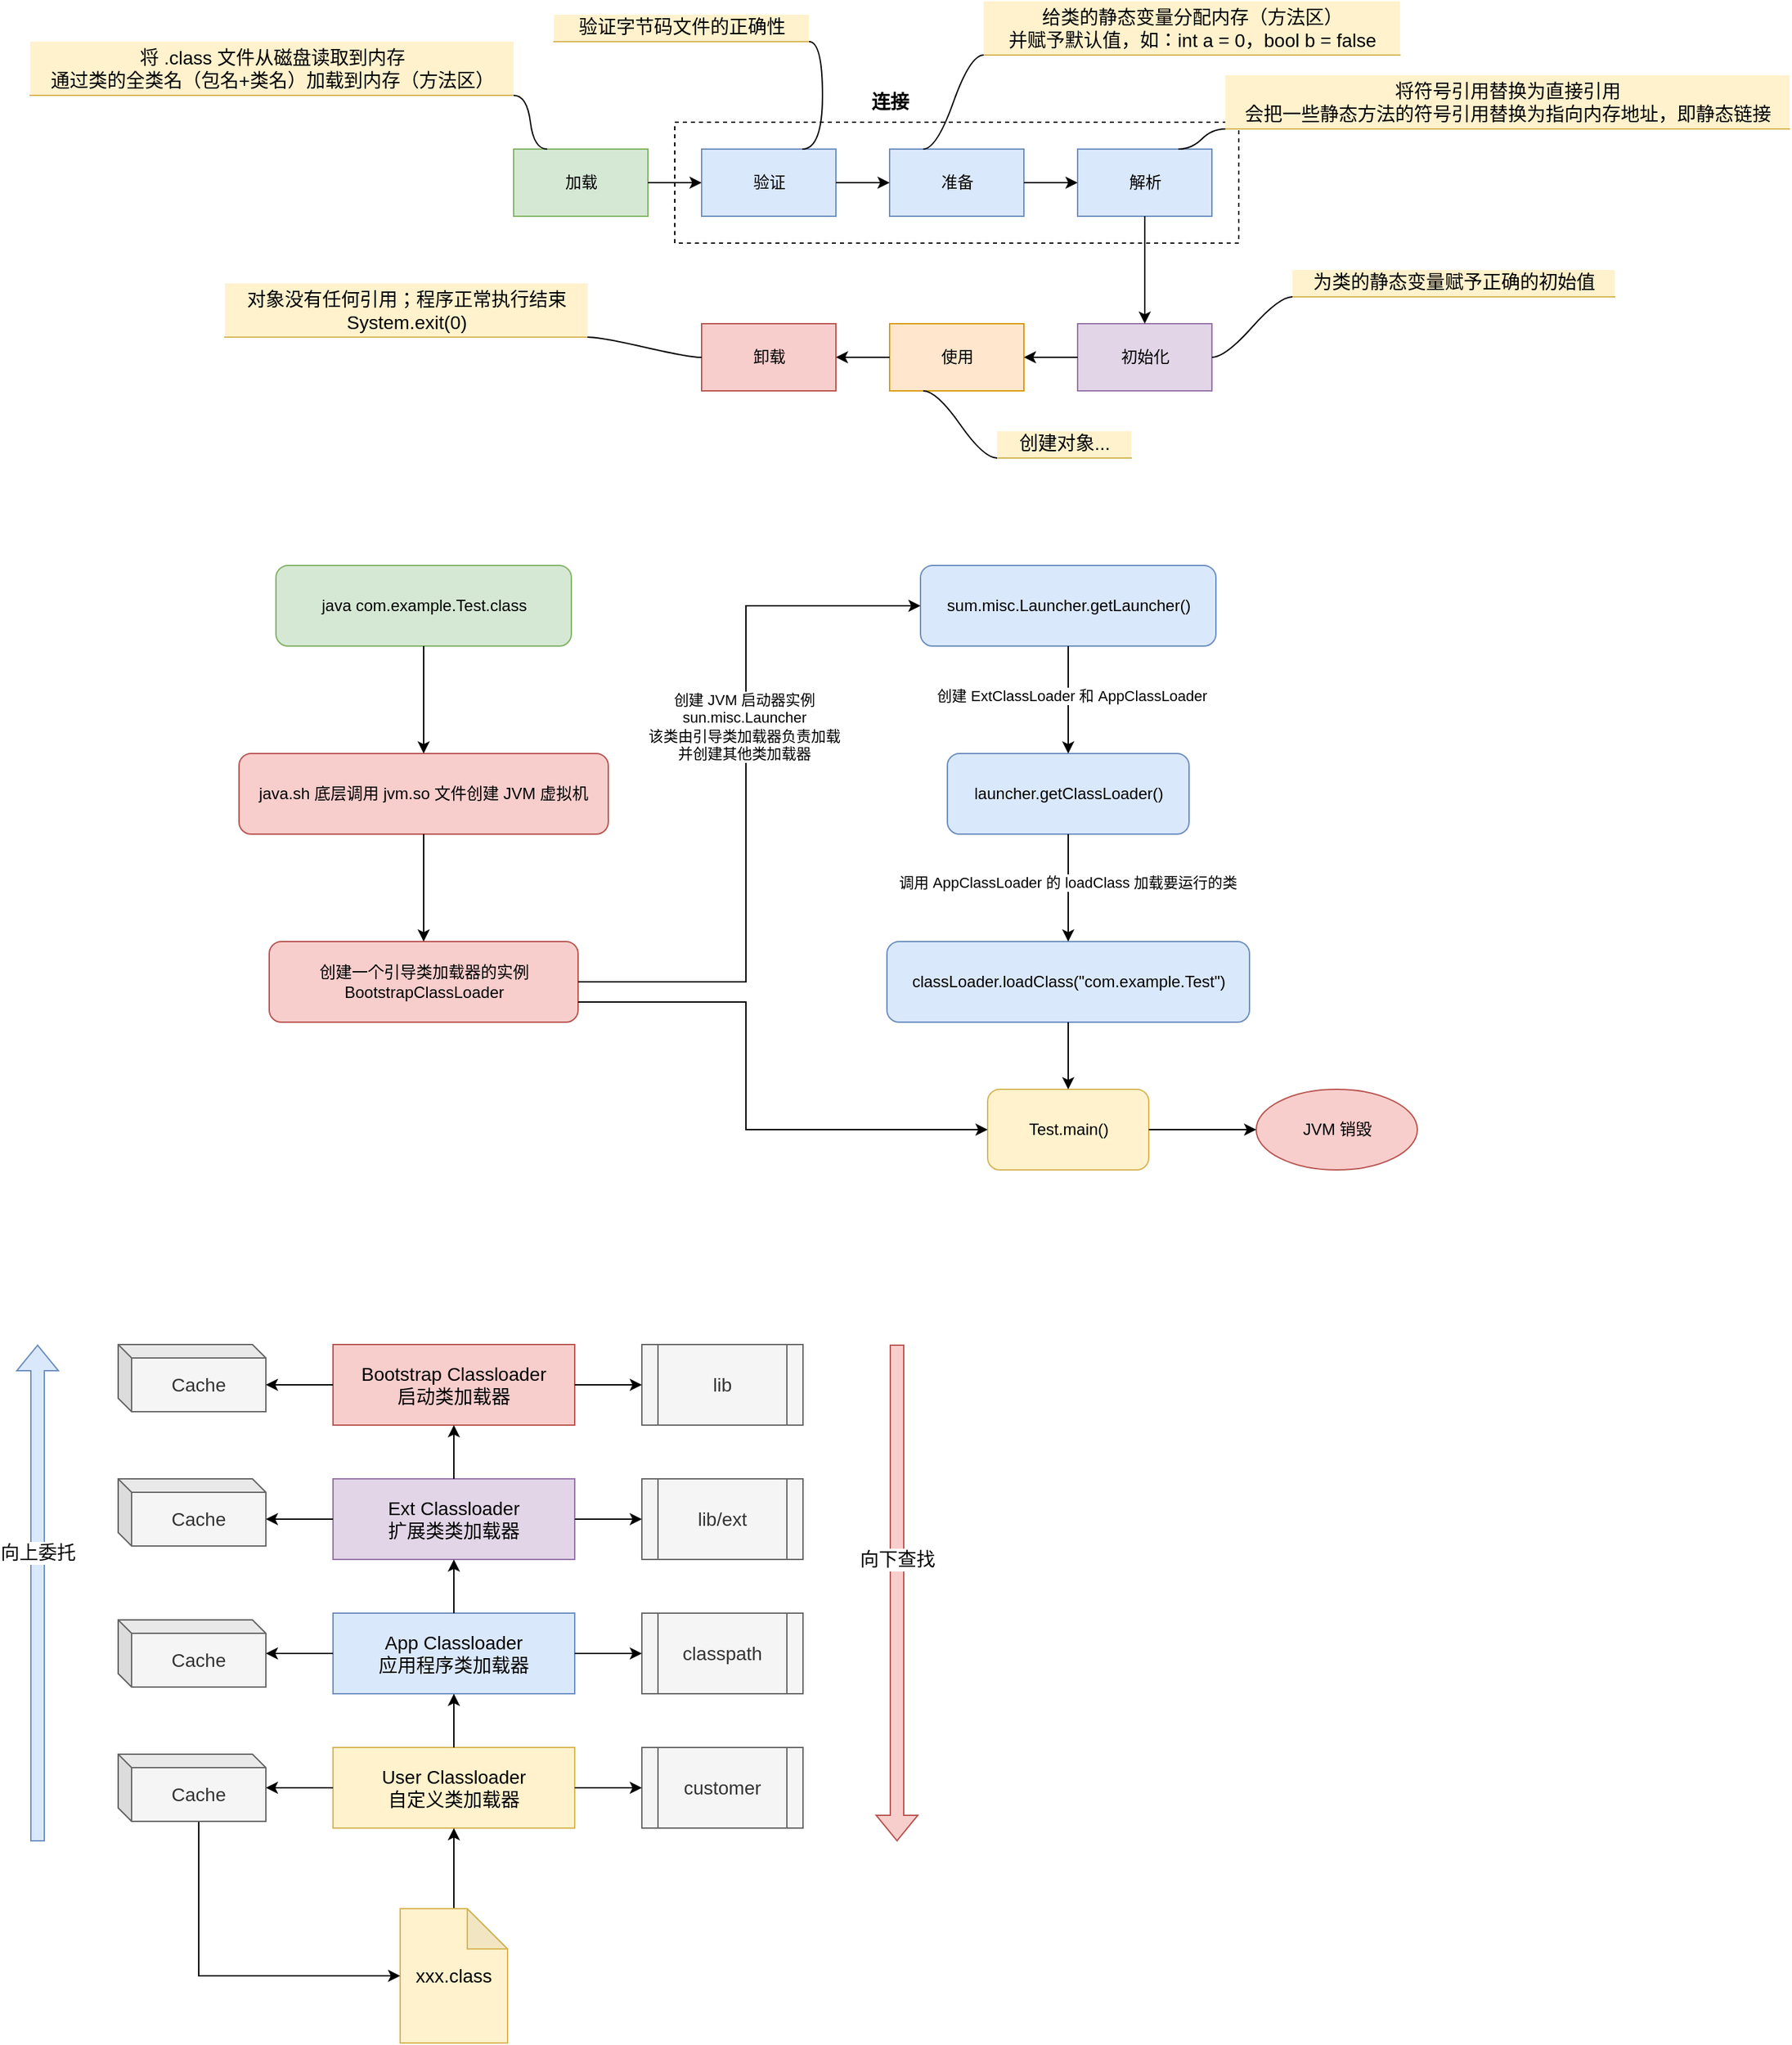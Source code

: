 <mxfile version="18.2.0" type="github">
  <diagram id="zVCf7z2-2lD_RfVQa9jk" name="Page-1">
    <mxGraphModel dx="1186" dy="738" grid="1" gridSize="10" guides="1" tooltips="1" connect="1" arrows="1" fold="1" page="1" pageScale="1" pageWidth="827" pageHeight="1169" math="0" shadow="0">
      <root>
        <mxCell id="0" />
        <mxCell id="1" parent="0" />
        <mxCell id="hN3UOtzz-SPdpC7iUw7O-1" value="" style="group" vertex="1" connectable="0" parent="1">
          <mxGeometry x="140" y="1100" width="640" height="520" as="geometry" />
        </mxCell>
        <mxCell id="iPwPXOduqcn6cmdAG-xF-27" value="User Classloader&lt;br&gt;自定义类加载器" style="rounded=0;whiteSpace=wrap;html=1;fontSize=14;fillColor=#fff2cc;strokeColor=#d6b656;" parent="hN3UOtzz-SPdpC7iUw7O-1" vertex="1">
          <mxGeometry x="220" y="300" width="180" height="60" as="geometry" />
        </mxCell>
        <mxCell id="iPwPXOduqcn6cmdAG-xF-30" value="App Classloader&lt;br&gt;应用程序类加载器" style="rounded=0;whiteSpace=wrap;html=1;fontSize=14;fillColor=#dae8fc;strokeColor=#6c8ebf;" parent="hN3UOtzz-SPdpC7iUw7O-1" vertex="1">
          <mxGeometry x="220" y="200" width="180" height="60" as="geometry" />
        </mxCell>
        <mxCell id="iPwPXOduqcn6cmdAG-xF-33" style="edgeStyle=orthogonalEdgeStyle;rounded=0;orthogonalLoop=1;jettySize=auto;html=1;exitX=0.5;exitY=0;exitDx=0;exitDy=0;entryX=0.5;entryY=1;entryDx=0;entryDy=0;fontSize=14;" parent="hN3UOtzz-SPdpC7iUw7O-1" source="iPwPXOduqcn6cmdAG-xF-27" target="iPwPXOduqcn6cmdAG-xF-30" edge="1">
          <mxGeometry relative="1" as="geometry" />
        </mxCell>
        <mxCell id="iPwPXOduqcn6cmdAG-xF-31" value="Ext Classloader&lt;br&gt;扩展类类加载器" style="rounded=0;whiteSpace=wrap;html=1;fontSize=14;fillColor=#e1d5e7;strokeColor=#9673a6;" parent="hN3UOtzz-SPdpC7iUw7O-1" vertex="1">
          <mxGeometry x="220" y="100" width="180" height="60" as="geometry" />
        </mxCell>
        <mxCell id="iPwPXOduqcn6cmdAG-xF-34" style="edgeStyle=orthogonalEdgeStyle;rounded=0;orthogonalLoop=1;jettySize=auto;html=1;exitX=0.5;exitY=0;exitDx=0;exitDy=0;entryX=0.5;entryY=1;entryDx=0;entryDy=0;fontSize=14;" parent="hN3UOtzz-SPdpC7iUw7O-1" source="iPwPXOduqcn6cmdAG-xF-30" target="iPwPXOduqcn6cmdAG-xF-31" edge="1">
          <mxGeometry relative="1" as="geometry" />
        </mxCell>
        <mxCell id="iPwPXOduqcn6cmdAG-xF-32" value="Bootstrap Classloader&lt;br&gt;启动类加载器" style="rounded=0;whiteSpace=wrap;html=1;fontSize=14;fillColor=#f8cecc;strokeColor=#b85450;" parent="hN3UOtzz-SPdpC7iUw7O-1" vertex="1">
          <mxGeometry x="220" width="180" height="60" as="geometry" />
        </mxCell>
        <mxCell id="iPwPXOduqcn6cmdAG-xF-35" style="edgeStyle=orthogonalEdgeStyle;rounded=0;orthogonalLoop=1;jettySize=auto;html=1;exitX=0.5;exitY=0;exitDx=0;exitDy=0;fontSize=14;" parent="hN3UOtzz-SPdpC7iUw7O-1" source="iPwPXOduqcn6cmdAG-xF-31" target="iPwPXOduqcn6cmdAG-xF-32" edge="1">
          <mxGeometry relative="1" as="geometry" />
        </mxCell>
        <mxCell id="iPwPXOduqcn6cmdAG-xF-41" style="edgeStyle=orthogonalEdgeStyle;rounded=0;orthogonalLoop=1;jettySize=auto;html=1;exitX=0.5;exitY=0;exitDx=0;exitDy=0;exitPerimeter=0;fontSize=14;" parent="hN3UOtzz-SPdpC7iUw7O-1" source="iPwPXOduqcn6cmdAG-xF-40" target="iPwPXOduqcn6cmdAG-xF-27" edge="1">
          <mxGeometry relative="1" as="geometry" />
        </mxCell>
        <mxCell id="iPwPXOduqcn6cmdAG-xF-40" value="xxx.class" style="shape=note;whiteSpace=wrap;html=1;backgroundOutline=1;darkOpacity=0.05;fontSize=14;fillColor=#fff2cc;strokeColor=#d6b656;" parent="hN3UOtzz-SPdpC7iUw7O-1" vertex="1">
          <mxGeometry x="270" y="420" width="80" height="100" as="geometry" />
        </mxCell>
        <mxCell id="iPwPXOduqcn6cmdAG-xF-63" style="edgeStyle=orthogonalEdgeStyle;rounded=0;orthogonalLoop=1;jettySize=auto;html=1;exitX=0;exitY=0;exitDx=60;exitDy=50;exitPerimeter=0;entryX=0;entryY=0.5;entryDx=0;entryDy=0;entryPerimeter=0;fontSize=14;" parent="hN3UOtzz-SPdpC7iUw7O-1" source="iPwPXOduqcn6cmdAG-xF-42" target="iPwPXOduqcn6cmdAG-xF-40" edge="1">
          <mxGeometry relative="1" as="geometry" />
        </mxCell>
        <mxCell id="iPwPXOduqcn6cmdAG-xF-42" value="Cache" style="shape=cube;whiteSpace=wrap;html=1;boundedLbl=1;backgroundOutline=1;darkOpacity=0.05;darkOpacity2=0.1;fontSize=14;size=10;fillColor=#f5f5f5;fontColor=#333333;strokeColor=#666666;" parent="hN3UOtzz-SPdpC7iUw7O-1" vertex="1">
          <mxGeometry x="60" y="305" width="110" height="50" as="geometry" />
        </mxCell>
        <mxCell id="iPwPXOduqcn6cmdAG-xF-43" style="edgeStyle=orthogonalEdgeStyle;rounded=0;orthogonalLoop=1;jettySize=auto;html=1;exitX=0;exitY=0.5;exitDx=0;exitDy=0;fontSize=14;" parent="hN3UOtzz-SPdpC7iUw7O-1" source="iPwPXOduqcn6cmdAG-xF-27" target="iPwPXOduqcn6cmdAG-xF-42" edge="1">
          <mxGeometry relative="1" as="geometry" />
        </mxCell>
        <mxCell id="iPwPXOduqcn6cmdAG-xF-45" value="Cache" style="shape=cube;whiteSpace=wrap;html=1;boundedLbl=1;backgroundOutline=1;darkOpacity=0.05;darkOpacity2=0.1;fontSize=14;size=10;fillColor=#f5f5f5;fontColor=#333333;strokeColor=#666666;" parent="hN3UOtzz-SPdpC7iUw7O-1" vertex="1">
          <mxGeometry x="60" y="205" width="110" height="50" as="geometry" />
        </mxCell>
        <mxCell id="iPwPXOduqcn6cmdAG-xF-46" style="edgeStyle=orthogonalEdgeStyle;rounded=0;orthogonalLoop=1;jettySize=auto;html=1;exitX=0;exitY=0.5;exitDx=0;exitDy=0;fontSize=14;" parent="hN3UOtzz-SPdpC7iUw7O-1" source="iPwPXOduqcn6cmdAG-xF-30" target="iPwPXOduqcn6cmdAG-xF-45" edge="1">
          <mxGeometry relative="1" as="geometry" />
        </mxCell>
        <mxCell id="iPwPXOduqcn6cmdAG-xF-47" value="Cache" style="shape=cube;whiteSpace=wrap;html=1;boundedLbl=1;backgroundOutline=1;darkOpacity=0.05;darkOpacity2=0.1;fontSize=14;size=10;fillColor=#f5f5f5;fontColor=#333333;strokeColor=#666666;" parent="hN3UOtzz-SPdpC7iUw7O-1" vertex="1">
          <mxGeometry x="60" y="100" width="110" height="50" as="geometry" />
        </mxCell>
        <mxCell id="iPwPXOduqcn6cmdAG-xF-48" style="edgeStyle=orthogonalEdgeStyle;rounded=0;orthogonalLoop=1;jettySize=auto;html=1;exitX=0;exitY=0.5;exitDx=0;exitDy=0;entryX=0;entryY=0;entryDx=110;entryDy=30;entryPerimeter=0;fontSize=14;" parent="hN3UOtzz-SPdpC7iUw7O-1" source="iPwPXOduqcn6cmdAG-xF-31" target="iPwPXOduqcn6cmdAG-xF-47" edge="1">
          <mxGeometry relative="1" as="geometry" />
        </mxCell>
        <mxCell id="iPwPXOduqcn6cmdAG-xF-49" value="Cache" style="shape=cube;whiteSpace=wrap;html=1;boundedLbl=1;backgroundOutline=1;darkOpacity=0.05;darkOpacity2=0.1;fontSize=14;size=10;fillColor=#f5f5f5;fontColor=#333333;strokeColor=#666666;" parent="hN3UOtzz-SPdpC7iUw7O-1" vertex="1">
          <mxGeometry x="60" width="110" height="50" as="geometry" />
        </mxCell>
        <mxCell id="iPwPXOduqcn6cmdAG-xF-50" style="edgeStyle=orthogonalEdgeStyle;rounded=0;orthogonalLoop=1;jettySize=auto;html=1;exitX=0;exitY=0.5;exitDx=0;exitDy=0;entryX=0;entryY=0;entryDx=110;entryDy=30;entryPerimeter=0;fontSize=14;" parent="hN3UOtzz-SPdpC7iUw7O-1" source="iPwPXOduqcn6cmdAG-xF-32" target="iPwPXOduqcn6cmdAG-xF-49" edge="1">
          <mxGeometry relative="1" as="geometry" />
        </mxCell>
        <mxCell id="iPwPXOduqcn6cmdAG-xF-52" value="lib" style="shape=process;whiteSpace=wrap;html=1;backgroundOutline=1;fontSize=14;fillColor=#f5f5f5;fontColor=#333333;strokeColor=#666666;" parent="hN3UOtzz-SPdpC7iUw7O-1" vertex="1">
          <mxGeometry x="450" width="120" height="60" as="geometry" />
        </mxCell>
        <mxCell id="iPwPXOduqcn6cmdAG-xF-53" style="edgeStyle=orthogonalEdgeStyle;rounded=0;orthogonalLoop=1;jettySize=auto;html=1;exitX=1;exitY=0.5;exitDx=0;exitDy=0;entryX=0;entryY=0.5;entryDx=0;entryDy=0;fontSize=14;" parent="hN3UOtzz-SPdpC7iUw7O-1" source="iPwPXOduqcn6cmdAG-xF-32" target="iPwPXOduqcn6cmdAG-xF-52" edge="1">
          <mxGeometry relative="1" as="geometry" />
        </mxCell>
        <mxCell id="iPwPXOduqcn6cmdAG-xF-54" value="lib/ext" style="shape=process;whiteSpace=wrap;html=1;backgroundOutline=1;fontSize=14;fillColor=#f5f5f5;fontColor=#333333;strokeColor=#666666;" parent="hN3UOtzz-SPdpC7iUw7O-1" vertex="1">
          <mxGeometry x="450" y="100" width="120" height="60" as="geometry" />
        </mxCell>
        <mxCell id="iPwPXOduqcn6cmdAG-xF-56" style="edgeStyle=orthogonalEdgeStyle;rounded=0;orthogonalLoop=1;jettySize=auto;html=1;exitX=1;exitY=0.5;exitDx=0;exitDy=0;entryX=0;entryY=0.5;entryDx=0;entryDy=0;fontSize=14;" parent="hN3UOtzz-SPdpC7iUw7O-1" source="iPwPXOduqcn6cmdAG-xF-31" target="iPwPXOduqcn6cmdAG-xF-54" edge="1">
          <mxGeometry relative="1" as="geometry" />
        </mxCell>
        <mxCell id="iPwPXOduqcn6cmdAG-xF-55" value="classpath" style="shape=process;whiteSpace=wrap;html=1;backgroundOutline=1;fontSize=14;fillColor=#f5f5f5;fontColor=#333333;strokeColor=#666666;" parent="hN3UOtzz-SPdpC7iUw7O-1" vertex="1">
          <mxGeometry x="450" y="200" width="120" height="60" as="geometry" />
        </mxCell>
        <mxCell id="iPwPXOduqcn6cmdAG-xF-57" style="edgeStyle=orthogonalEdgeStyle;rounded=0;orthogonalLoop=1;jettySize=auto;html=1;exitX=1;exitY=0.5;exitDx=0;exitDy=0;entryX=0;entryY=0.5;entryDx=0;entryDy=0;fontSize=14;" parent="hN3UOtzz-SPdpC7iUw7O-1" source="iPwPXOduqcn6cmdAG-xF-30" target="iPwPXOduqcn6cmdAG-xF-55" edge="1">
          <mxGeometry relative="1" as="geometry" />
        </mxCell>
        <mxCell id="iPwPXOduqcn6cmdAG-xF-58" value="customer" style="shape=process;whiteSpace=wrap;html=1;backgroundOutline=1;fontSize=14;fillColor=#f5f5f5;fontColor=#333333;strokeColor=#666666;" parent="hN3UOtzz-SPdpC7iUw7O-1" vertex="1">
          <mxGeometry x="450" y="300" width="120" height="60" as="geometry" />
        </mxCell>
        <mxCell id="iPwPXOduqcn6cmdAG-xF-64" style="edgeStyle=orthogonalEdgeStyle;rounded=0;orthogonalLoop=1;jettySize=auto;html=1;exitX=1;exitY=0.5;exitDx=0;exitDy=0;entryX=0;entryY=0.5;entryDx=0;entryDy=0;fontSize=14;" parent="hN3UOtzz-SPdpC7iUw7O-1" source="iPwPXOduqcn6cmdAG-xF-27" target="iPwPXOduqcn6cmdAG-xF-58" edge="1">
          <mxGeometry relative="1" as="geometry" />
        </mxCell>
        <mxCell id="iPwPXOduqcn6cmdAG-xF-59" value="" style="shape=flexArrow;endArrow=classic;html=1;rounded=0;fontSize=14;fillColor=#dae8fc;strokeColor=#6c8ebf;" parent="hN3UOtzz-SPdpC7iUw7O-1" edge="1">
          <mxGeometry width="50" height="50" relative="1" as="geometry">
            <mxPoint y="370" as="sourcePoint" />
            <mxPoint as="targetPoint" />
          </mxGeometry>
        </mxCell>
        <mxCell id="iPwPXOduqcn6cmdAG-xF-60" value="向上委托" style="edgeLabel;html=1;align=center;verticalAlign=middle;resizable=0;points=[];fontSize=14;" parent="iPwPXOduqcn6cmdAG-xF-59" vertex="1" connectable="0">
          <mxGeometry x="0.403" y="4" relative="1" as="geometry">
            <mxPoint x="4" y="44" as="offset" />
          </mxGeometry>
        </mxCell>
        <mxCell id="iPwPXOduqcn6cmdAG-xF-61" value="" style="shape=flexArrow;endArrow=classic;html=1;rounded=0;fontSize=14;fillColor=#f8cecc;strokeColor=#b85450;" parent="hN3UOtzz-SPdpC7iUw7O-1" edge="1">
          <mxGeometry width="50" height="50" relative="1" as="geometry">
            <mxPoint x="640" as="sourcePoint" />
            <mxPoint x="640" y="370" as="targetPoint" />
          </mxGeometry>
        </mxCell>
        <mxCell id="iPwPXOduqcn6cmdAG-xF-62" value="向下查找" style="edgeLabel;html=1;align=center;verticalAlign=middle;resizable=0;points=[];fontSize=14;" parent="iPwPXOduqcn6cmdAG-xF-61" vertex="1" connectable="0">
          <mxGeometry x="0.403" y="4" relative="1" as="geometry">
            <mxPoint x="-4" y="-100" as="offset" />
          </mxGeometry>
        </mxCell>
        <mxCell id="hN3UOtzz-SPdpC7iUw7O-2" value="" style="group" vertex="1" connectable="0" parent="1">
          <mxGeometry x="134.5" y="100" width="1310" height="340" as="geometry" />
        </mxCell>
        <mxCell id="iPwPXOduqcn6cmdAG-xF-22" value="" style="rounded=0;whiteSpace=wrap;html=1;dashed=1;" parent="hN3UOtzz-SPdpC7iUw7O-2" vertex="1">
          <mxGeometry x="480" y="90" width="420" height="90" as="geometry" />
        </mxCell>
        <mxCell id="iPwPXOduqcn6cmdAG-xF-1" value="加载" style="rounded=0;whiteSpace=wrap;html=1;fillColor=#d5e8d4;strokeColor=#82b366;" parent="hN3UOtzz-SPdpC7iUw7O-2" vertex="1">
          <mxGeometry x="360" y="110" width="100" height="50" as="geometry" />
        </mxCell>
        <mxCell id="iPwPXOduqcn6cmdAG-xF-10" value="验证" style="rounded=0;whiteSpace=wrap;html=1;fillColor=#dae8fc;strokeColor=#6c8ebf;" parent="hN3UOtzz-SPdpC7iUw7O-2" vertex="1">
          <mxGeometry x="500" y="110" width="100" height="50" as="geometry" />
        </mxCell>
        <mxCell id="iPwPXOduqcn6cmdAG-xF-16" style="edgeStyle=orthogonalEdgeStyle;rounded=0;orthogonalLoop=1;jettySize=auto;html=1;exitX=1;exitY=0.5;exitDx=0;exitDy=0;" parent="hN3UOtzz-SPdpC7iUw7O-2" source="iPwPXOduqcn6cmdAG-xF-1" target="iPwPXOduqcn6cmdAG-xF-10" edge="1">
          <mxGeometry relative="1" as="geometry" />
        </mxCell>
        <mxCell id="iPwPXOduqcn6cmdAG-xF-11" value="准备" style="rounded=0;whiteSpace=wrap;html=1;fillColor=#dae8fc;strokeColor=#6c8ebf;" parent="hN3UOtzz-SPdpC7iUw7O-2" vertex="1">
          <mxGeometry x="640" y="110" width="100" height="50" as="geometry" />
        </mxCell>
        <mxCell id="iPwPXOduqcn6cmdAG-xF-17" style="edgeStyle=orthogonalEdgeStyle;rounded=0;orthogonalLoop=1;jettySize=auto;html=1;exitX=1;exitY=0.5;exitDx=0;exitDy=0;entryX=0;entryY=0.5;entryDx=0;entryDy=0;" parent="hN3UOtzz-SPdpC7iUw7O-2" source="iPwPXOduqcn6cmdAG-xF-10" target="iPwPXOduqcn6cmdAG-xF-11" edge="1">
          <mxGeometry relative="1" as="geometry" />
        </mxCell>
        <mxCell id="iPwPXOduqcn6cmdAG-xF-12" value="解析" style="rounded=0;whiteSpace=wrap;html=1;fillColor=#dae8fc;strokeColor=#6c8ebf;" parent="hN3UOtzz-SPdpC7iUw7O-2" vertex="1">
          <mxGeometry x="780" y="110" width="100" height="50" as="geometry" />
        </mxCell>
        <mxCell id="iPwPXOduqcn6cmdAG-xF-18" style="edgeStyle=orthogonalEdgeStyle;rounded=0;orthogonalLoop=1;jettySize=auto;html=1;exitX=1;exitY=0.5;exitDx=0;exitDy=0;" parent="hN3UOtzz-SPdpC7iUw7O-2" source="iPwPXOduqcn6cmdAG-xF-11" target="iPwPXOduqcn6cmdAG-xF-12" edge="1">
          <mxGeometry relative="1" as="geometry" />
        </mxCell>
        <mxCell id="iPwPXOduqcn6cmdAG-xF-13" value="初始化" style="rounded=0;whiteSpace=wrap;html=1;fillColor=#e1d5e7;strokeColor=#9673a6;" parent="hN3UOtzz-SPdpC7iUw7O-2" vertex="1">
          <mxGeometry x="780" y="240" width="100" height="50" as="geometry" />
        </mxCell>
        <mxCell id="iPwPXOduqcn6cmdAG-xF-19" style="edgeStyle=orthogonalEdgeStyle;rounded=0;orthogonalLoop=1;jettySize=auto;html=1;exitX=0.5;exitY=1;exitDx=0;exitDy=0;" parent="hN3UOtzz-SPdpC7iUw7O-2" source="iPwPXOduqcn6cmdAG-xF-12" target="iPwPXOduqcn6cmdAG-xF-13" edge="1">
          <mxGeometry relative="1" as="geometry" />
        </mxCell>
        <mxCell id="iPwPXOduqcn6cmdAG-xF-14" value="使用&lt;span style=&quot;color: rgba(0 , 0 , 0 , 0) ; font-family: monospace ; font-size: 0px&quot;&gt;%3CmxGraphModel%3E%3Croot%3E%3CmxCell%20id%3D%220%22%2F%3E%3CmxCell%20id%3D%221%22%20parent%3D%220%22%2F%3E%3CmxCell%20id%3D%222%22%20value%3D%22%E5%8A%A0%E8%BD%BD%22%20style%3D%22rounded%3D0%3BwhiteSpace%3Dwrap%3Bhtml%3D1%3B%22%20vertex%3D%221%22%20parent%3D%221%22%3E%3CmxGeometry%20x%3D%22100%22%20y%3D%22140%22%20width%3D%22100%22%20height%3D%2250%22%20as%3D%22geometry%22%2F%3E%3C%2FmxCell%3E%3C%2Froot%3E%3C%2FmxGraphModel%3E&lt;/span&gt;" style="rounded=0;whiteSpace=wrap;html=1;fillColor=#ffe6cc;strokeColor=#d79b00;" parent="hN3UOtzz-SPdpC7iUw7O-2" vertex="1">
          <mxGeometry x="640" y="240" width="100" height="50" as="geometry" />
        </mxCell>
        <mxCell id="iPwPXOduqcn6cmdAG-xF-20" style="edgeStyle=orthogonalEdgeStyle;rounded=0;orthogonalLoop=1;jettySize=auto;html=1;exitX=0;exitY=0.5;exitDx=0;exitDy=0;" parent="hN3UOtzz-SPdpC7iUw7O-2" source="iPwPXOduqcn6cmdAG-xF-13" target="iPwPXOduqcn6cmdAG-xF-14" edge="1">
          <mxGeometry relative="1" as="geometry" />
        </mxCell>
        <mxCell id="iPwPXOduqcn6cmdAG-xF-15" value="卸载" style="rounded=0;whiteSpace=wrap;html=1;fillColor=#f8cecc;strokeColor=#b85450;" parent="hN3UOtzz-SPdpC7iUw7O-2" vertex="1">
          <mxGeometry x="500" y="240" width="100" height="50" as="geometry" />
        </mxCell>
        <mxCell id="iPwPXOduqcn6cmdAG-xF-21" style="edgeStyle=orthogonalEdgeStyle;rounded=0;orthogonalLoop=1;jettySize=auto;html=1;exitX=0;exitY=0.5;exitDx=0;exitDy=0;" parent="hN3UOtzz-SPdpC7iUw7O-2" source="iPwPXOduqcn6cmdAG-xF-14" target="iPwPXOduqcn6cmdAG-xF-15" edge="1">
          <mxGeometry relative="1" as="geometry" />
        </mxCell>
        <mxCell id="iPwPXOduqcn6cmdAG-xF-23" value="连接" style="text;html=1;strokeColor=none;fillColor=none;align=center;verticalAlign=middle;whiteSpace=wrap;rounded=0;dashed=1;fontStyle=1;fontSize=14;" parent="hN3UOtzz-SPdpC7iUw7O-2" vertex="1">
          <mxGeometry x="610" y="60" width="60" height="30" as="geometry" />
        </mxCell>
        <mxCell id="s2DW5glBOxeusL4yt4jL-1" value="&lt;span style=&quot;font-size: 14px; text-align: left;&quot;&gt;将 .class 文件从磁盘读取到内存&lt;br&gt;通过类的全类名（包名+类名）加载到内存（方法区）&lt;/span&gt;" style="whiteSpace=wrap;html=1;shape=partialRectangle;top=0;left=0;bottom=1;right=0;points=[[0,1],[1,1]];fillColor=#fff2cc;align=center;verticalAlign=bottom;routingCenterY=0.5;snapToPoint=1;recursiveResize=0;autosize=1;treeFolding=1;treeMoving=1;newEdgeStyle={&quot;edgeStyle&quot;:&quot;entityRelationEdgeStyle&quot;,&quot;startArrow&quot;:&quot;none&quot;,&quot;endArrow&quot;:&quot;none&quot;,&quot;segment&quot;:10,&quot;curved&quot;:1};strokeColor=#d6b656;" parent="hN3UOtzz-SPdpC7iUw7O-2" vertex="1">
          <mxGeometry y="30" width="360" height="40" as="geometry" />
        </mxCell>
        <mxCell id="s2DW5glBOxeusL4yt4jL-2" value="" style="edgeStyle=entityRelationEdgeStyle;startArrow=none;endArrow=none;segment=10;curved=1;rounded=0;fontColor=#000000;exitX=0.25;exitY=0;exitDx=0;exitDy=0;" parent="hN3UOtzz-SPdpC7iUw7O-2" source="iPwPXOduqcn6cmdAG-xF-1" target="s2DW5glBOxeusL4yt4jL-1" edge="1">
          <mxGeometry relative="1" as="geometry">
            <mxPoint x="180" y="60" as="sourcePoint" />
          </mxGeometry>
        </mxCell>
        <mxCell id="s2DW5glBOxeusL4yt4jL-3" value="&lt;span style=&quot;font-size: 14px; text-align: left;&quot;&gt;验证字节码文件的正确性&lt;/span&gt;" style="whiteSpace=wrap;html=1;shape=partialRectangle;top=0;left=0;bottom=1;right=0;points=[[0,1],[1,1]];fillColor=#fff2cc;align=center;verticalAlign=bottom;routingCenterY=0.5;snapToPoint=1;recursiveResize=0;autosize=1;treeFolding=1;treeMoving=1;newEdgeStyle={&quot;edgeStyle&quot;:&quot;entityRelationEdgeStyle&quot;,&quot;startArrow&quot;:&quot;none&quot;,&quot;endArrow&quot;:&quot;none&quot;,&quot;segment&quot;:10,&quot;curved&quot;:1};strokeColor=#d6b656;" parent="hN3UOtzz-SPdpC7iUw7O-2" vertex="1">
          <mxGeometry x="390" y="10" width="190" height="20" as="geometry" />
        </mxCell>
        <mxCell id="s2DW5glBOxeusL4yt4jL-4" value="" style="edgeStyle=entityRelationEdgeStyle;startArrow=none;endArrow=none;segment=10;curved=1;rounded=0;fontColor=#000000;exitX=0.75;exitY=0;exitDx=0;exitDy=0;" parent="hN3UOtzz-SPdpC7iUw7O-2" source="iPwPXOduqcn6cmdAG-xF-10" target="s2DW5glBOxeusL4yt4jL-3" edge="1">
          <mxGeometry relative="1" as="geometry">
            <mxPoint x="460" y="30" as="sourcePoint" />
          </mxGeometry>
        </mxCell>
        <mxCell id="s2DW5glBOxeusL4yt4jL-5" value="&lt;span style=&quot;font-size: 14px; text-align: left;&quot;&gt;给类的静态变量分配内存（方法区）&lt;br&gt;并赋予默认值，如：int a = 0，bool b = false&lt;/span&gt;" style="whiteSpace=wrap;html=1;shape=partialRectangle;top=0;left=0;bottom=1;right=0;points=[[0,1],[1,1]];fillColor=#fff2cc;align=center;verticalAlign=bottom;routingCenterY=0.5;snapToPoint=1;recursiveResize=0;autosize=1;treeFolding=1;treeMoving=1;newEdgeStyle={&quot;edgeStyle&quot;:&quot;entityRelationEdgeStyle&quot;,&quot;startArrow&quot;:&quot;none&quot;,&quot;endArrow&quot;:&quot;none&quot;,&quot;segment&quot;:10,&quot;curved&quot;:1};strokeColor=#d6b656;" parent="hN3UOtzz-SPdpC7iUw7O-2" vertex="1">
          <mxGeometry x="710" width="310" height="40" as="geometry" />
        </mxCell>
        <mxCell id="s2DW5glBOxeusL4yt4jL-6" value="" style="edgeStyle=entityRelationEdgeStyle;startArrow=none;endArrow=none;segment=10;curved=1;rounded=0;fontColor=#000000;exitX=0.25;exitY=0;exitDx=0;exitDy=0;" parent="hN3UOtzz-SPdpC7iUw7O-2" source="iPwPXOduqcn6cmdAG-xF-11" target="s2DW5glBOxeusL4yt4jL-5" edge="1">
          <mxGeometry relative="1" as="geometry">
            <mxPoint x="710" y="30" as="sourcePoint" />
          </mxGeometry>
        </mxCell>
        <mxCell id="s2DW5glBOxeusL4yt4jL-7" value="&lt;span style=&quot;font-size: 14px; text-align: left;&quot;&gt;将符号引用替换为直接引用&lt;br&gt;会把一些静态方法的符号引用替换为指向内存地址，即静态链接&lt;br&gt;&lt;/span&gt;" style="whiteSpace=wrap;html=1;shape=partialRectangle;top=0;left=0;bottom=1;right=0;points=[[0,1],[1,1]];fillColor=#fff2cc;align=center;verticalAlign=bottom;routingCenterY=0.5;snapToPoint=1;recursiveResize=0;autosize=1;treeFolding=1;treeMoving=1;newEdgeStyle={&quot;edgeStyle&quot;:&quot;entityRelationEdgeStyle&quot;,&quot;startArrow&quot;:&quot;none&quot;,&quot;endArrow&quot;:&quot;none&quot;,&quot;segment&quot;:10,&quot;curved&quot;:1};strokeColor=#d6b656;" parent="hN3UOtzz-SPdpC7iUw7O-2" vertex="1">
          <mxGeometry x="890" y="55" width="420" height="40" as="geometry" />
        </mxCell>
        <mxCell id="s2DW5glBOxeusL4yt4jL-8" value="" style="edgeStyle=entityRelationEdgeStyle;startArrow=none;endArrow=none;segment=10;curved=1;rounded=0;fontColor=#000000;exitX=0.75;exitY=0;exitDx=0;exitDy=0;" parent="hN3UOtzz-SPdpC7iUw7O-2" source="iPwPXOduqcn6cmdAG-xF-12" target="s2DW5glBOxeusL4yt4jL-7" edge="1">
          <mxGeometry relative="1" as="geometry">
            <mxPoint x="980" y="110" as="sourcePoint" />
          </mxGeometry>
        </mxCell>
        <mxCell id="s2DW5glBOxeusL4yt4jL-9" value="&lt;span style=&quot;font-size: 14px; text-align: left;&quot;&gt;为类的静态变量赋予正确的初始值&lt;/span&gt;" style="whiteSpace=wrap;html=1;shape=partialRectangle;top=0;left=0;bottom=1;right=0;points=[[0,1],[1,1]];fillColor=#fff2cc;align=center;verticalAlign=bottom;routingCenterY=0.5;snapToPoint=1;recursiveResize=0;autosize=1;treeFolding=1;treeMoving=1;newEdgeStyle={&quot;edgeStyle&quot;:&quot;entityRelationEdgeStyle&quot;,&quot;startArrow&quot;:&quot;none&quot;,&quot;endArrow&quot;:&quot;none&quot;,&quot;segment&quot;:10,&quot;curved&quot;:1};strokeColor=#d6b656;" parent="hN3UOtzz-SPdpC7iUw7O-2" vertex="1">
          <mxGeometry x="940" y="200" width="240" height="20" as="geometry" />
        </mxCell>
        <mxCell id="s2DW5glBOxeusL4yt4jL-10" value="" style="edgeStyle=entityRelationEdgeStyle;startArrow=none;endArrow=none;segment=10;curved=1;rounded=0;fontColor=#000000;exitX=1;exitY=0.5;exitDx=0;exitDy=0;" parent="hN3UOtzz-SPdpC7iUw7O-2" source="iPwPXOduqcn6cmdAG-xF-13" target="s2DW5glBOxeusL4yt4jL-9" edge="1">
          <mxGeometry relative="1" as="geometry">
            <mxPoint x="930" y="260" as="sourcePoint" />
          </mxGeometry>
        </mxCell>
        <mxCell id="s2DW5glBOxeusL4yt4jL-11" value="&lt;span style=&quot;font-size: 14px; text-align: left;&quot;&gt;创建对象...&lt;/span&gt;" style="whiteSpace=wrap;html=1;shape=partialRectangle;top=0;left=0;bottom=1;right=0;points=[[0,1],[1,1]];fillColor=#fff2cc;align=center;verticalAlign=bottom;routingCenterY=0.5;snapToPoint=1;recursiveResize=0;autosize=1;treeFolding=1;treeMoving=1;newEdgeStyle={&quot;edgeStyle&quot;:&quot;entityRelationEdgeStyle&quot;,&quot;startArrow&quot;:&quot;none&quot;,&quot;endArrow&quot;:&quot;none&quot;,&quot;segment&quot;:10,&quot;curved&quot;:1};strokeColor=#d6b656;" parent="hN3UOtzz-SPdpC7iUw7O-2" vertex="1">
          <mxGeometry x="720" y="320" width="100" height="20" as="geometry" />
        </mxCell>
        <mxCell id="s2DW5glBOxeusL4yt4jL-12" value="" style="edgeStyle=entityRelationEdgeStyle;startArrow=none;endArrow=none;segment=10;curved=1;rounded=0;fontColor=#000000;exitX=0.25;exitY=1;exitDx=0;exitDy=0;" parent="hN3UOtzz-SPdpC7iUw7O-2" source="iPwPXOduqcn6cmdAG-xF-14" target="s2DW5glBOxeusL4yt4jL-11" edge="1">
          <mxGeometry relative="1" as="geometry">
            <mxPoint x="610" y="360" as="sourcePoint" />
          </mxGeometry>
        </mxCell>
        <mxCell id="s2DW5glBOxeusL4yt4jL-13" value="&lt;span style=&quot;font-size: 14px; text-align: left;&quot;&gt;对象没有任何引用；程序正常执行结束&lt;br&gt;&lt;/span&gt;&lt;span style=&quot;font-size: 14px; text-align: left;&quot;&gt;System.exit(0)&lt;/span&gt;&lt;span style=&quot;font-size: 14px; text-align: left;&quot;&gt;&lt;br&gt;&lt;/span&gt;" style="whiteSpace=wrap;html=1;shape=partialRectangle;top=0;left=0;bottom=1;right=0;points=[[0,1],[1,1]];fillColor=#fff2cc;align=center;verticalAlign=bottom;routingCenterY=0.5;snapToPoint=1;recursiveResize=0;autosize=1;treeFolding=1;treeMoving=1;newEdgeStyle={&quot;edgeStyle&quot;:&quot;entityRelationEdgeStyle&quot;,&quot;startArrow&quot;:&quot;none&quot;,&quot;endArrow&quot;:&quot;none&quot;,&quot;segment&quot;:10,&quot;curved&quot;:1};strokeColor=#d6b656;" parent="hN3UOtzz-SPdpC7iUw7O-2" vertex="1">
          <mxGeometry x="145" y="210" width="270" height="40" as="geometry" />
        </mxCell>
        <mxCell id="s2DW5glBOxeusL4yt4jL-14" value="" style="edgeStyle=entityRelationEdgeStyle;startArrow=none;endArrow=none;segment=10;curved=1;rounded=0;fontColor=#000000;exitX=0;exitY=0.5;exitDx=0;exitDy=0;" parent="hN3UOtzz-SPdpC7iUw7O-2" source="iPwPXOduqcn6cmdAG-xF-15" target="s2DW5glBOxeusL4yt4jL-13" edge="1">
          <mxGeometry relative="1" as="geometry">
            <mxPoint x="110" y="270" as="sourcePoint" />
          </mxGeometry>
        </mxCell>
        <mxCell id="hN3UOtzz-SPdpC7iUw7O-22" value="" style="group" vertex="1" connectable="0" parent="1">
          <mxGeometry x="290" y="520" width="877.5" height="450" as="geometry" />
        </mxCell>
        <mxCell id="hN3UOtzz-SPdpC7iUw7O-3" value="java com.example.Test.class" style="rounded=1;whiteSpace=wrap;html=1;fillColor=#d5e8d4;strokeColor=#82b366;" vertex="1" parent="hN3UOtzz-SPdpC7iUw7O-22">
          <mxGeometry x="27.5" width="220" height="60" as="geometry" />
        </mxCell>
        <mxCell id="hN3UOtzz-SPdpC7iUw7O-4" value="java.sh 底层调用 jvm.so 文件创建 JVM 虚拟机" style="whiteSpace=wrap;html=1;rounded=1;fillColor=#f8cecc;strokeColor=#b85450;" vertex="1" parent="hN3UOtzz-SPdpC7iUw7O-22">
          <mxGeometry y="140" width="275" height="60" as="geometry" />
        </mxCell>
        <mxCell id="hN3UOtzz-SPdpC7iUw7O-5" value="" style="edgeStyle=orthogonalEdgeStyle;rounded=0;orthogonalLoop=1;jettySize=auto;html=1;" edge="1" parent="hN3UOtzz-SPdpC7iUw7O-22" source="hN3UOtzz-SPdpC7iUw7O-3" target="hN3UOtzz-SPdpC7iUw7O-4">
          <mxGeometry relative="1" as="geometry" />
        </mxCell>
        <mxCell id="hN3UOtzz-SPdpC7iUw7O-6" value="创建一个引导类加载器的实例&lt;br&gt;BootstrapClassLoader" style="whiteSpace=wrap;html=1;rounded=1;fillColor=#f8cecc;strokeColor=#b85450;" vertex="1" parent="hN3UOtzz-SPdpC7iUw7O-22">
          <mxGeometry x="22.5" y="280" width="230" height="60" as="geometry" />
        </mxCell>
        <mxCell id="hN3UOtzz-SPdpC7iUw7O-7" value="" style="edgeStyle=orthogonalEdgeStyle;rounded=0;orthogonalLoop=1;jettySize=auto;html=1;" edge="1" parent="hN3UOtzz-SPdpC7iUw7O-22" source="hN3UOtzz-SPdpC7iUw7O-4" target="hN3UOtzz-SPdpC7iUw7O-6">
          <mxGeometry relative="1" as="geometry" />
        </mxCell>
        <mxCell id="hN3UOtzz-SPdpC7iUw7O-8" value="sum.misc.Launcher.getLauncher()" style="whiteSpace=wrap;html=1;rounded=1;fillColor=#dae8fc;strokeColor=#6c8ebf;" vertex="1" parent="hN3UOtzz-SPdpC7iUw7O-22">
          <mxGeometry x="507.5" width="220" height="60" as="geometry" />
        </mxCell>
        <mxCell id="hN3UOtzz-SPdpC7iUw7O-9" value="" style="edgeStyle=orthogonalEdgeStyle;rounded=0;orthogonalLoop=1;jettySize=auto;html=1;entryX=0;entryY=0.5;entryDx=0;entryDy=0;" edge="1" parent="hN3UOtzz-SPdpC7iUw7O-22" source="hN3UOtzz-SPdpC7iUw7O-6" target="hN3UOtzz-SPdpC7iUw7O-8">
          <mxGeometry relative="1" as="geometry">
            <Array as="points">
              <mxPoint x="377.5" y="310" />
              <mxPoint x="377.5" y="30" />
            </Array>
          </mxGeometry>
        </mxCell>
        <mxCell id="hN3UOtzz-SPdpC7iUw7O-12" value="创建 JVM 启动器实例&lt;br&gt;sun.misc.Launcher&lt;br&gt;该类由引导类加载器负责加载&lt;br&gt;并创建其他类加载器" style="edgeLabel;html=1;align=center;verticalAlign=middle;resizable=0;points=[];" vertex="1" connectable="0" parent="hN3UOtzz-SPdpC7iUw7O-9">
          <mxGeometry x="0.181" y="3" relative="1" as="geometry">
            <mxPoint x="1" y="1" as="offset" />
          </mxGeometry>
        </mxCell>
        <mxCell id="hN3UOtzz-SPdpC7iUw7O-10" value="launcher.getClassLoader()" style="whiteSpace=wrap;html=1;rounded=1;fillColor=#dae8fc;strokeColor=#6c8ebf;" vertex="1" parent="hN3UOtzz-SPdpC7iUw7O-22">
          <mxGeometry x="527.5" y="140" width="180" height="60" as="geometry" />
        </mxCell>
        <mxCell id="hN3UOtzz-SPdpC7iUw7O-11" value="" style="edgeStyle=orthogonalEdgeStyle;rounded=0;orthogonalLoop=1;jettySize=auto;html=1;" edge="1" parent="hN3UOtzz-SPdpC7iUw7O-22" source="hN3UOtzz-SPdpC7iUw7O-8" target="hN3UOtzz-SPdpC7iUw7O-10">
          <mxGeometry relative="1" as="geometry" />
        </mxCell>
        <mxCell id="hN3UOtzz-SPdpC7iUw7O-16" value="创建 ExtClassLoader 和 AppClassLoader" style="edgeLabel;html=1;align=center;verticalAlign=middle;resizable=0;points=[];" vertex="1" connectable="0" parent="hN3UOtzz-SPdpC7iUw7O-11">
          <mxGeometry x="-0.087" y="2" relative="1" as="geometry">
            <mxPoint as="offset" />
          </mxGeometry>
        </mxCell>
        <mxCell id="hN3UOtzz-SPdpC7iUw7O-13" value="classLoader.loadClass(&quot;com.example.Test&quot;)" style="whiteSpace=wrap;html=1;rounded=1;fillColor=#dae8fc;strokeColor=#6c8ebf;" vertex="1" parent="hN3UOtzz-SPdpC7iUw7O-22">
          <mxGeometry x="482.5" y="280" width="270" height="60" as="geometry" />
        </mxCell>
        <mxCell id="hN3UOtzz-SPdpC7iUw7O-14" value="" style="edgeStyle=orthogonalEdgeStyle;rounded=0;orthogonalLoop=1;jettySize=auto;html=1;" edge="1" parent="hN3UOtzz-SPdpC7iUw7O-22" source="hN3UOtzz-SPdpC7iUw7O-10" target="hN3UOtzz-SPdpC7iUw7O-13">
          <mxGeometry relative="1" as="geometry" />
        </mxCell>
        <mxCell id="hN3UOtzz-SPdpC7iUw7O-15" value="调用 AppClassLoader 的 loadClass 加载要运行的类" style="edgeLabel;html=1;align=center;verticalAlign=middle;resizable=0;points=[];" vertex="1" connectable="0" parent="hN3UOtzz-SPdpC7iUw7O-14">
          <mxGeometry x="-0.113" y="-1" relative="1" as="geometry">
            <mxPoint as="offset" />
          </mxGeometry>
        </mxCell>
        <mxCell id="hN3UOtzz-SPdpC7iUw7O-17" value="Test.main()" style="whiteSpace=wrap;html=1;rounded=1;fillColor=#fff2cc;strokeColor=#d6b656;" vertex="1" parent="hN3UOtzz-SPdpC7iUw7O-22">
          <mxGeometry x="557.5" y="390" width="120" height="60" as="geometry" />
        </mxCell>
        <mxCell id="hN3UOtzz-SPdpC7iUw7O-21" style="edgeStyle=orthogonalEdgeStyle;rounded=0;orthogonalLoop=1;jettySize=auto;html=1;exitX=1;exitY=0.75;exitDx=0;exitDy=0;entryX=0;entryY=0.5;entryDx=0;entryDy=0;" edge="1" parent="hN3UOtzz-SPdpC7iUw7O-22" source="hN3UOtzz-SPdpC7iUw7O-6" target="hN3UOtzz-SPdpC7iUw7O-17">
          <mxGeometry relative="1" as="geometry">
            <Array as="points">
              <mxPoint x="377.5" y="325" />
              <mxPoint x="377.5" y="420" />
            </Array>
          </mxGeometry>
        </mxCell>
        <mxCell id="hN3UOtzz-SPdpC7iUw7O-18" value="" style="edgeStyle=orthogonalEdgeStyle;rounded=0;orthogonalLoop=1;jettySize=auto;html=1;" edge="1" parent="hN3UOtzz-SPdpC7iUw7O-22" source="hN3UOtzz-SPdpC7iUw7O-13" target="hN3UOtzz-SPdpC7iUw7O-17">
          <mxGeometry relative="1" as="geometry" />
        </mxCell>
        <mxCell id="hN3UOtzz-SPdpC7iUw7O-19" value="JVM 销毁" style="ellipse;whiteSpace=wrap;html=1;rounded=1;fillColor=#f8cecc;strokeColor=#b85450;" vertex="1" parent="hN3UOtzz-SPdpC7iUw7O-22">
          <mxGeometry x="757.5" y="390" width="120" height="60" as="geometry" />
        </mxCell>
        <mxCell id="hN3UOtzz-SPdpC7iUw7O-20" value="" style="edgeStyle=orthogonalEdgeStyle;rounded=0;orthogonalLoop=1;jettySize=auto;html=1;" edge="1" parent="hN3UOtzz-SPdpC7iUw7O-22" source="hN3UOtzz-SPdpC7iUw7O-17" target="hN3UOtzz-SPdpC7iUw7O-19">
          <mxGeometry relative="1" as="geometry" />
        </mxCell>
      </root>
    </mxGraphModel>
  </diagram>
</mxfile>
